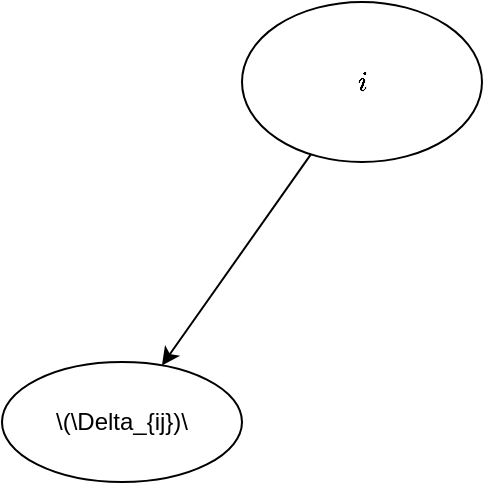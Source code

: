 <mxfile version="15.7.3" type="github">
  <diagram id="rQcXJP_CoR8gmarrFBJZ" name="Page-1">
    <mxGraphModel dx="1422" dy="762" grid="1" gridSize="10" guides="1" tooltips="1" connect="1" arrows="1" fold="1" page="1" pageScale="1" pageWidth="827" pageHeight="1169" math="0" shadow="0">
      <root>
        <mxCell id="0" />
        <mxCell id="1" parent="0" />
        <mxCell id="NMb0EwoN-y9CgzN5LoBU-4" value="" style="rounded=0;orthogonalLoop=1;jettySize=auto;html=1;" edge="1" parent="1" source="NMb0EwoN-y9CgzN5LoBU-2" target="NMb0EwoN-y9CgzN5LoBU-3">
          <mxGeometry relative="1" as="geometry" />
        </mxCell>
        <mxCell id="NMb0EwoN-y9CgzN5LoBU-2" value="$$i$$" style="ellipse;whiteSpace=wrap;html=1;" vertex="1" parent="1">
          <mxGeometry x="300" y="60" width="120" height="80" as="geometry" />
        </mxCell>
        <mxCell id="NMb0EwoN-y9CgzN5LoBU-3" value="&lt;span&gt;\(\Delta_{ij})\&lt;/span&gt;" style="ellipse;whiteSpace=wrap;html=1;" vertex="1" parent="1">
          <mxGeometry x="180" y="240" width="120" height="60" as="geometry" />
        </mxCell>
      </root>
    </mxGraphModel>
  </diagram>
</mxfile>
